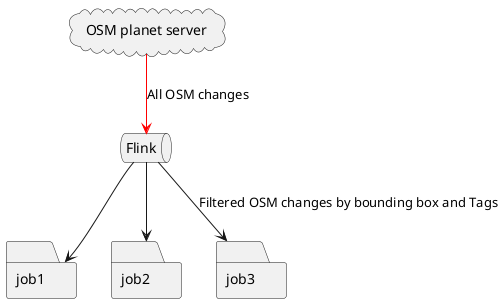 @startuml

cloud "OSM planet server"
queue Flink
folder job1
folder job2
folder job3

"OSM planet server"-[#red]-> Flink : All OSM changes
Flink --> job1
Flink --> job2
Flink --> job3: Filtered OSM changes by bounding box and Tags

@enduml